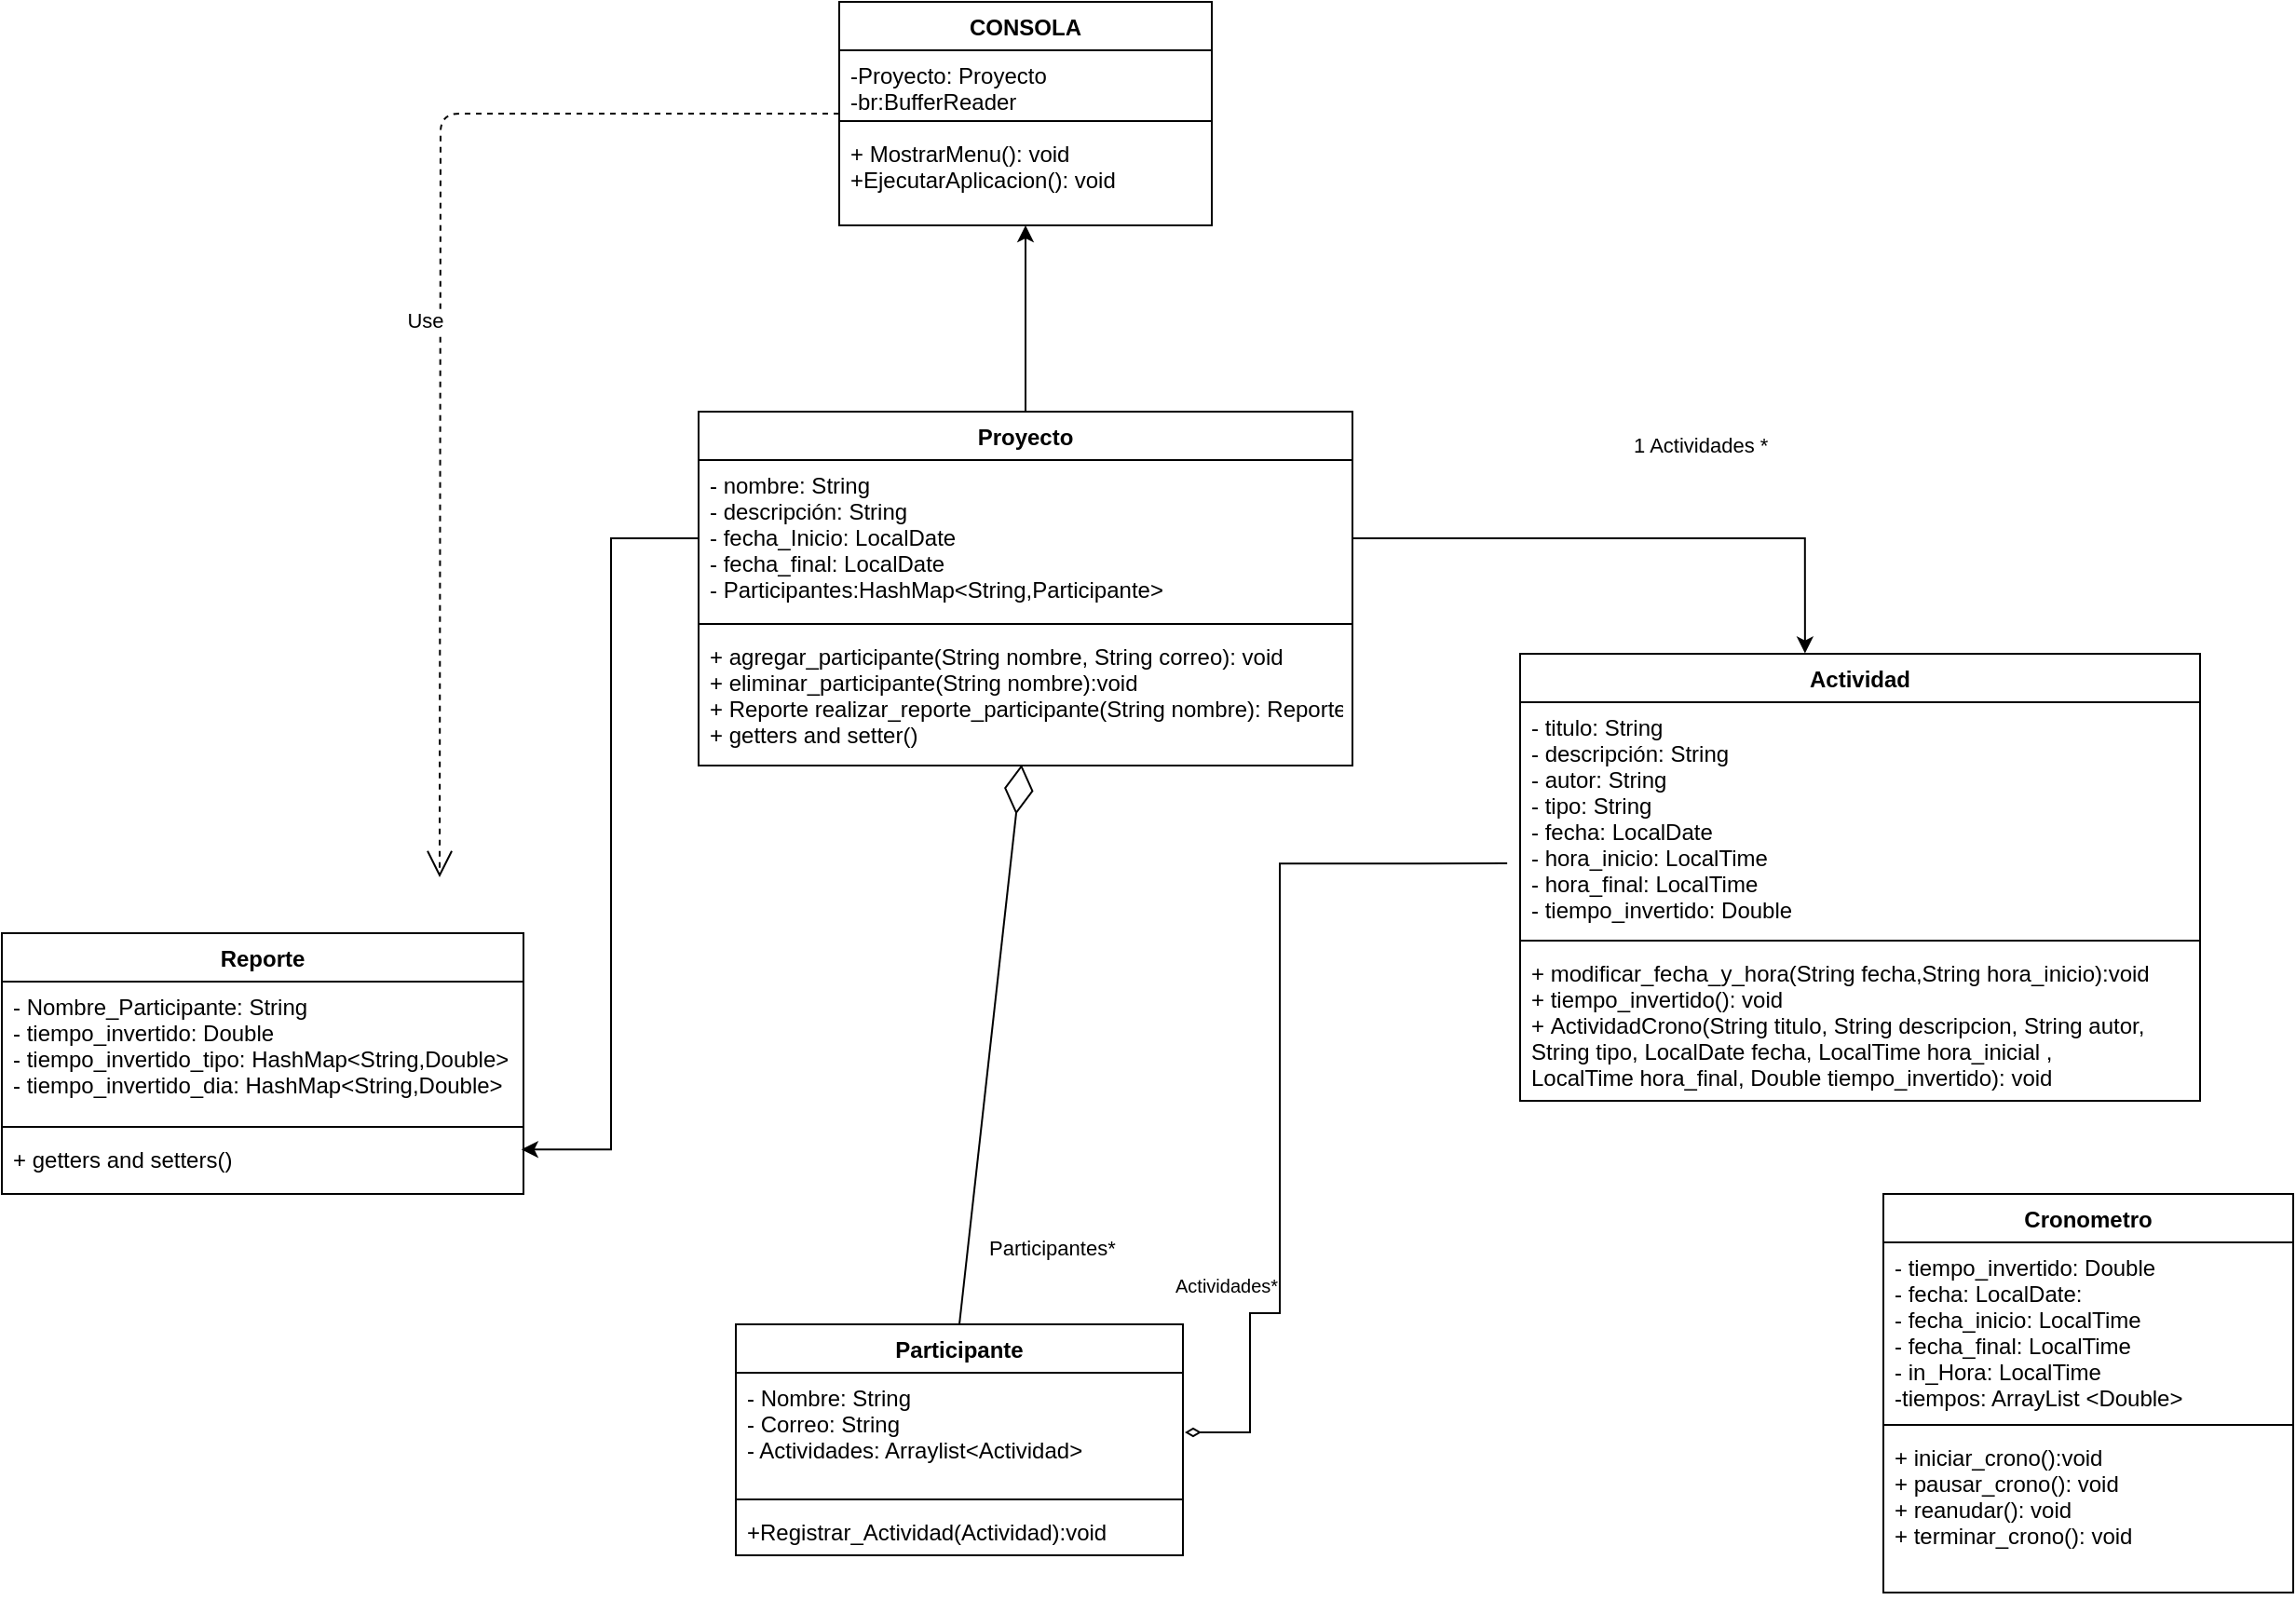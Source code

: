<mxfile version="17.2.4" type="github">
  <diagram id="incmQxMKSfGl5wKCG0BV" name="Page-1">
    <mxGraphModel dx="1650" dy="1653" grid="1" gridSize="10" guides="1" tooltips="1" connect="1" arrows="1" fold="1" page="1" pageScale="1" pageWidth="827" pageHeight="1169" math="0" shadow="0">
      <root>
        <mxCell id="0" />
        <mxCell id="1" parent="0" />
        <mxCell id="XddrjZvcEHtdNuk61_eD-15" value="Actividad" style="swimlane;fontStyle=1;align=center;verticalAlign=top;childLayout=stackLayout;horizontal=1;startSize=26;horizontalStack=0;resizeParent=1;resizeParentMax=0;resizeLast=0;collapsible=1;marginBottom=0;" parent="1" vertex="1">
          <mxGeometry x="725" y="110" width="365" height="240" as="geometry" />
        </mxCell>
        <mxCell id="XddrjZvcEHtdNuk61_eD-16" value="- titulo: String &#xa;- descripción: String&#xa;- autor: String&#xa;- tipo: String&#xa;- fecha: LocalDate&#xa;- hora_inicio: LocalTime&#xa;- hora_final: LocalTime&#xa;- tiempo_invertido: Double" style="text;strokeColor=none;fillColor=none;align=left;verticalAlign=top;spacingLeft=4;spacingRight=4;overflow=hidden;rotatable=0;points=[[0,0.5],[1,0.5]];portConstraint=eastwest;" parent="XddrjZvcEHtdNuk61_eD-15" vertex="1">
          <mxGeometry y="26" width="365" height="124" as="geometry" />
        </mxCell>
        <mxCell id="XddrjZvcEHtdNuk61_eD-17" value="" style="line;strokeWidth=1;fillColor=none;align=left;verticalAlign=middle;spacingTop=-1;spacingLeft=3;spacingRight=3;rotatable=0;labelPosition=right;points=[];portConstraint=eastwest;" parent="XddrjZvcEHtdNuk61_eD-15" vertex="1">
          <mxGeometry y="150" width="365" height="8" as="geometry" />
        </mxCell>
        <mxCell id="XddrjZvcEHtdNuk61_eD-18" value="+ modificar_fecha_y_hora(String fecha,String hora_inicio):void&#xa;+ tiempo_invertido(): void&#xa;+ ActividadCrono(String titulo, String descripcion, String autor,&#xa;String tipo, LocalDate fecha, LocalTime hora_inicial ,&#xa;LocalTime hora_final, Double tiempo_invertido): void" style="text;strokeColor=none;fillColor=none;align=left;verticalAlign=top;spacingLeft=4;spacingRight=4;overflow=hidden;rotatable=0;points=[[0,0.5],[1,0.5]];portConstraint=eastwest;" parent="XddrjZvcEHtdNuk61_eD-15" vertex="1">
          <mxGeometry y="158" width="365" height="82" as="geometry" />
        </mxCell>
        <mxCell id="XddrjZvcEHtdNuk61_eD-19" value="Reporte" style="swimlane;fontStyle=1;align=center;verticalAlign=top;childLayout=stackLayout;horizontal=1;startSize=26;horizontalStack=0;resizeParent=1;resizeParentMax=0;resizeLast=0;collapsible=1;marginBottom=0;" parent="1" vertex="1">
          <mxGeometry x="-90" y="260" width="280" height="140" as="geometry" />
        </mxCell>
        <mxCell id="XddrjZvcEHtdNuk61_eD-20" value="- Nombre_Participante: String&#xa;- tiempo_invertido: Double&#xa;- tiempo_invertido_tipo: HashMap&lt;String,Double&gt;&#xa;- tiempo_invertido_dia: HashMap&lt;String,Double&gt;" style="text;strokeColor=none;fillColor=none;align=left;verticalAlign=top;spacingLeft=4;spacingRight=4;overflow=hidden;rotatable=0;points=[[0,0.5],[1,0.5]];portConstraint=eastwest;" parent="XddrjZvcEHtdNuk61_eD-19" vertex="1">
          <mxGeometry y="26" width="280" height="74" as="geometry" />
        </mxCell>
        <mxCell id="XddrjZvcEHtdNuk61_eD-21" value="" style="line;strokeWidth=1;fillColor=none;align=left;verticalAlign=middle;spacingTop=-1;spacingLeft=3;spacingRight=3;rotatable=0;labelPosition=right;points=[];portConstraint=eastwest;" parent="XddrjZvcEHtdNuk61_eD-19" vertex="1">
          <mxGeometry y="100" width="280" height="8" as="geometry" />
        </mxCell>
        <mxCell id="XddrjZvcEHtdNuk61_eD-22" value="+ getters and setters()" style="text;strokeColor=none;fillColor=none;align=left;verticalAlign=top;spacingLeft=4;spacingRight=4;overflow=hidden;rotatable=0;points=[[0,0.5],[1,0.5]];portConstraint=eastwest;" parent="XddrjZvcEHtdNuk61_eD-19" vertex="1">
          <mxGeometry y="108" width="280" height="32" as="geometry" />
        </mxCell>
        <mxCell id="DFxFiUlvuluB2VAF8abr-8" style="edgeStyle=orthogonalEdgeStyle;rounded=0;orthogonalLoop=1;jettySize=auto;html=1;" parent="1" source="ZXk9ccuYGaarNcg2VIB--42" target="DFxFiUlvuluB2VAF8abr-10" edge="1">
          <mxGeometry relative="1" as="geometry">
            <mxPoint x="440" y="100.0" as="targetPoint" />
          </mxGeometry>
        </mxCell>
        <mxCell id="ZXk9ccuYGaarNcg2VIB--42" value="Proyecto" style="swimlane;fontStyle=1;align=center;verticalAlign=top;childLayout=stackLayout;horizontal=1;startSize=26;horizontalStack=0;resizeParent=1;resizeParentMax=0;resizeLast=0;collapsible=1;marginBottom=0;" parent="1" vertex="1">
          <mxGeometry x="284" y="-20" width="351" height="190" as="geometry">
            <mxRectangle x="289" y="220" width="80" height="26" as="alternateBounds" />
          </mxGeometry>
        </mxCell>
        <mxCell id="ZXk9ccuYGaarNcg2VIB--43" value="- nombre: String&#xa;- descripción: String&#xa;- fecha_Inicio: LocalDate&#xa;- fecha_final: LocalDate&#xa;- Participantes:HashMap&lt;String,Participante&gt;" style="text;strokeColor=none;fillColor=none;align=left;verticalAlign=top;spacingLeft=4;spacingRight=4;overflow=hidden;rotatable=0;points=[[0,0.5],[1,0.5]];portConstraint=eastwest;" parent="ZXk9ccuYGaarNcg2VIB--42" vertex="1">
          <mxGeometry y="26" width="351" height="84" as="geometry" />
        </mxCell>
        <mxCell id="ZXk9ccuYGaarNcg2VIB--44" value="" style="line;strokeWidth=1;fillColor=none;align=left;verticalAlign=middle;spacingTop=-1;spacingLeft=3;spacingRight=3;rotatable=0;labelPosition=right;points=[];portConstraint=eastwest;" parent="ZXk9ccuYGaarNcg2VIB--42" vertex="1">
          <mxGeometry y="110" width="351" height="8" as="geometry" />
        </mxCell>
        <mxCell id="ZXk9ccuYGaarNcg2VIB--45" value="+ agregar_participante(String nombre, String correo): void&#xa;+ eliminar_participante(String nombre):void&#xa;+ Reporte realizar_reporte_participante(String nombre): Reporte&#xa;+ getters and setter()" style="text;strokeColor=none;fillColor=none;align=left;verticalAlign=top;spacingLeft=4;spacingRight=4;overflow=hidden;rotatable=0;points=[[0,0.5],[1,0.5]];portConstraint=eastwest;" parent="ZXk9ccuYGaarNcg2VIB--42" vertex="1">
          <mxGeometry y="118" width="351" height="72" as="geometry" />
        </mxCell>
        <mxCell id="ZXk9ccuYGaarNcg2VIB--46" value="Participante" style="swimlane;fontStyle=1;align=center;verticalAlign=top;childLayout=stackLayout;horizontal=1;startSize=26;horizontalStack=0;resizeParent=1;resizeParentMax=0;resizeLast=0;collapsible=1;marginBottom=0;" parent="1" vertex="1">
          <mxGeometry x="304" y="470" width="240" height="124" as="geometry">
            <mxRectangle x="289" y="450" width="100" height="26" as="alternateBounds" />
          </mxGeometry>
        </mxCell>
        <mxCell id="ZXk9ccuYGaarNcg2VIB--47" value="-  Nombre: String&#xa;- Correo: String&#xa;- Actividades: Arraylist&lt;Actividad&gt;" style="text;strokeColor=none;fillColor=none;align=left;verticalAlign=top;spacingLeft=4;spacingRight=4;overflow=hidden;rotatable=0;points=[[0,0.5],[1,0.5]];portConstraint=eastwest;" parent="ZXk9ccuYGaarNcg2VIB--46" vertex="1">
          <mxGeometry y="26" width="240" height="64" as="geometry" />
        </mxCell>
        <mxCell id="ZXk9ccuYGaarNcg2VIB--48" value="" style="line;strokeWidth=1;fillColor=none;align=left;verticalAlign=middle;spacingTop=-1;spacingLeft=3;spacingRight=3;rotatable=0;labelPosition=right;points=[];portConstraint=eastwest;" parent="ZXk9ccuYGaarNcg2VIB--46" vertex="1">
          <mxGeometry y="90" width="240" height="8" as="geometry" />
        </mxCell>
        <mxCell id="ZXk9ccuYGaarNcg2VIB--49" value="+Registrar_Actividad(Actividad):void" style="text;strokeColor=none;fillColor=none;align=left;verticalAlign=top;spacingLeft=4;spacingRight=4;overflow=hidden;rotatable=0;points=[[0,0.5],[1,0.5]];portConstraint=eastwest;" parent="ZXk9ccuYGaarNcg2VIB--46" vertex="1">
          <mxGeometry y="98" width="240" height="26" as="geometry" />
        </mxCell>
        <mxCell id="ZXk9ccuYGaarNcg2VIB--53" value="" style="endArrow=diamondThin;endFill=0;endSize=24;html=1;curved=1;exitX=0.5;exitY=0;exitDx=0;exitDy=0;entryX=0.494;entryY=0.993;entryDx=0;entryDy=0;entryPerimeter=0;" parent="1" source="ZXk9ccuYGaarNcg2VIB--46" target="ZXk9ccuYGaarNcg2VIB--45" edge="1">
          <mxGeometry width="160" relative="1" as="geometry">
            <mxPoint x="270" y="610" as="sourcePoint" />
            <mxPoint x="420" y="390" as="targetPoint" />
          </mxGeometry>
        </mxCell>
        <mxCell id="ZXk9ccuYGaarNcg2VIB--54" value="Use" style="endArrow=open;endSize=12;dashed=1;html=1;edgeStyle=orthogonalEdgeStyle;" parent="1" source="DFxFiUlvuluB2VAF8abr-10" edge="1">
          <mxGeometry x="0.041" y="-8" width="160" relative="1" as="geometry">
            <mxPoint x="440" y="100.0" as="sourcePoint" />
            <mxPoint x="145" y="230" as="targetPoint" />
            <mxPoint as="offset" />
          </mxGeometry>
        </mxCell>
        <mxCell id="ZXk9ccuYGaarNcg2VIB--57" style="edgeStyle=orthogonalEdgeStyle;rounded=0;orthogonalLoop=1;jettySize=auto;html=1;endArrow=diamondThin;endFill=0;strokeWidth=1;targetPerimeterSpacing=1;startArrow=none;exitX=-0.019;exitY=0.698;exitDx=0;exitDy=0;exitPerimeter=0;" parent="1" source="XddrjZvcEHtdNuk61_eD-16" target="ZXk9ccuYGaarNcg2VIB--47" edge="1">
          <mxGeometry relative="1" as="geometry">
            <mxPoint x="620" y="464" as="sourcePoint" />
            <Array as="points">
              <mxPoint x="596" y="464" />
              <mxPoint x="580" y="464" />
              <mxPoint x="580" y="528" />
            </Array>
          </mxGeometry>
        </mxCell>
        <mxCell id="ZXk9ccuYGaarNcg2VIB--58" value="Participantes*&#xa;" style="text;strokeColor=none;fillColor=none;align=left;verticalAlign=middle;spacingLeft=4;spacingRight=4;overflow=hidden;points=[[0,0.5],[1,0.5]];portConstraint=eastwest;rotatable=0;fontSize=11;" parent="1" vertex="1">
          <mxGeometry x="434" y="420" width="80" height="30" as="geometry" />
        </mxCell>
        <mxCell id="ZXk9ccuYGaarNcg2VIB--59" value="Actividades*&#xa;" style="text;strokeColor=none;fillColor=none;align=left;verticalAlign=middle;spacingLeft=4;spacingRight=4;overflow=hidden;points=[[0,0.5],[1,0.5]];portConstraint=eastwest;rotatable=0;fontSize=10;" parent="1" vertex="1">
          <mxGeometry x="534" y="442" width="66" height="12" as="geometry" />
        </mxCell>
        <mxCell id="ZXk9ccuYGaarNcg2VIB--62" style="edgeStyle=orthogonalEdgeStyle;rounded=0;orthogonalLoop=1;jettySize=auto;html=1;entryX=0.996;entryY=0.254;entryDx=0;entryDy=0;entryPerimeter=0;" parent="1" source="ZXk9ccuYGaarNcg2VIB--43" target="XddrjZvcEHtdNuk61_eD-22" edge="1">
          <mxGeometry relative="1" as="geometry" />
        </mxCell>
        <mxCell id="J5dITe3deXA6337DX1ma-8" value="1 Actividades *&#xa;" style="text;strokeColor=none;fillColor=none;align=left;verticalAlign=middle;spacingLeft=4;spacingRight=4;overflow=hidden;points=[[0,0.5],[1,0.5]];portConstraint=eastwest;rotatable=0;fontSize=11;" parent="1" vertex="1">
          <mxGeometry x="780" y="-10" width="90" height="21" as="geometry" />
        </mxCell>
        <mxCell id="nMU5c8A6cCMtayBZ8T7W-12" style="edgeStyle=orthogonalEdgeStyle;rounded=0;orthogonalLoop=1;jettySize=auto;html=1;entryX=0.419;entryY=-0.001;entryDx=0;entryDy=0;entryPerimeter=0;" parent="1" source="ZXk9ccuYGaarNcg2VIB--43" target="XddrjZvcEHtdNuk61_eD-15" edge="1">
          <mxGeometry relative="1" as="geometry" />
        </mxCell>
        <mxCell id="DFxFiUlvuluB2VAF8abr-1" value="Cronometro" style="swimlane;fontStyle=1;align=center;verticalAlign=top;childLayout=stackLayout;horizontal=1;startSize=26;horizontalStack=0;resizeParent=1;resizeParentMax=0;resizeLast=0;collapsible=1;marginBottom=0;" parent="1" vertex="1">
          <mxGeometry x="920" y="400" width="220" height="214" as="geometry" />
        </mxCell>
        <mxCell id="DFxFiUlvuluB2VAF8abr-2" value="- tiempo_invertido: Double&#xa;- fecha: LocalDate: &#xa;- fecha_inicio: LocalTime&#xa;- fecha_final: LocalTime&#xa;- in_Hora: LocalTime&#xa;-tiempos: ArrayList &lt;Double&gt;" style="text;strokeColor=none;fillColor=none;align=left;verticalAlign=top;spacingLeft=4;spacingRight=4;overflow=hidden;rotatable=0;points=[[0,0.5],[1,0.5]];portConstraint=eastwest;" parent="DFxFiUlvuluB2VAF8abr-1" vertex="1">
          <mxGeometry y="26" width="220" height="94" as="geometry" />
        </mxCell>
        <mxCell id="DFxFiUlvuluB2VAF8abr-3" value="" style="line;strokeWidth=1;fillColor=none;align=left;verticalAlign=middle;spacingTop=-1;spacingLeft=3;spacingRight=3;rotatable=0;labelPosition=right;points=[];portConstraint=eastwest;" parent="DFxFiUlvuluB2VAF8abr-1" vertex="1">
          <mxGeometry y="120" width="220" height="8" as="geometry" />
        </mxCell>
        <mxCell id="DFxFiUlvuluB2VAF8abr-4" value="+ iniciar_crono():void&#xa;+ pausar_crono(): void&#xa;+ reanudar(): void&#xa;+ terminar_crono(): void&#xa;" style="text;strokeColor=none;fillColor=none;align=left;verticalAlign=top;spacingLeft=4;spacingRight=4;overflow=hidden;rotatable=0;points=[[0,0.5],[1,0.5]];portConstraint=eastwest;" parent="DFxFiUlvuluB2VAF8abr-1" vertex="1">
          <mxGeometry y="128" width="220" height="86" as="geometry" />
        </mxCell>
        <mxCell id="DFxFiUlvuluB2VAF8abr-10" value="CONSOLA" style="swimlane;fontStyle=1;align=center;verticalAlign=top;childLayout=stackLayout;horizontal=1;startSize=26;horizontalStack=0;resizeParent=1;resizeParentMax=0;resizeLast=0;collapsible=1;marginBottom=0;" parent="1" vertex="1">
          <mxGeometry x="359.5" y="-240" width="200" height="120" as="geometry" />
        </mxCell>
        <mxCell id="DFxFiUlvuluB2VAF8abr-11" value="-Proyecto: Proyecto&#xa;-br:BufferReader" style="text;strokeColor=none;fillColor=none;align=left;verticalAlign=top;spacingLeft=4;spacingRight=4;overflow=hidden;rotatable=0;points=[[0,0.5],[1,0.5]];portConstraint=eastwest;" parent="DFxFiUlvuluB2VAF8abr-10" vertex="1">
          <mxGeometry y="26" width="200" height="34" as="geometry" />
        </mxCell>
        <mxCell id="DFxFiUlvuluB2VAF8abr-12" value="" style="line;strokeWidth=1;fillColor=none;align=left;verticalAlign=middle;spacingTop=-1;spacingLeft=3;spacingRight=3;rotatable=0;labelPosition=right;points=[];portConstraint=eastwest;" parent="DFxFiUlvuluB2VAF8abr-10" vertex="1">
          <mxGeometry y="60" width="200" height="8" as="geometry" />
        </mxCell>
        <mxCell id="DFxFiUlvuluB2VAF8abr-13" value="+ MostrarMenu(): void&#xa;+EjecutarAplicacion(): void" style="text;strokeColor=none;fillColor=none;align=left;verticalAlign=top;spacingLeft=4;spacingRight=4;overflow=hidden;rotatable=0;points=[[0,0.5],[1,0.5]];portConstraint=eastwest;" parent="DFxFiUlvuluB2VAF8abr-10" vertex="1">
          <mxGeometry y="68" width="200" height="52" as="geometry" />
        </mxCell>
      </root>
    </mxGraphModel>
  </diagram>
</mxfile>
